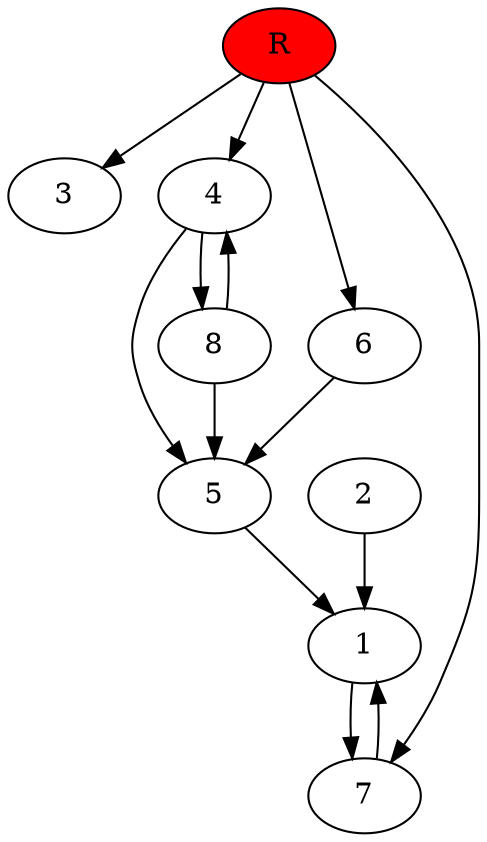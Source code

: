 digraph prb34304 {
	1
	2
	3
	4
	5
	6
	7
	8
	R [fillcolor="#ff0000" style=filled]
	1 -> 7
	2 -> 1
	4 -> 5
	4 -> 8
	5 -> 1
	6 -> 5
	7 -> 1
	8 -> 4
	8 -> 5
	R -> 3
	R -> 4
	R -> 6
	R -> 7
}
